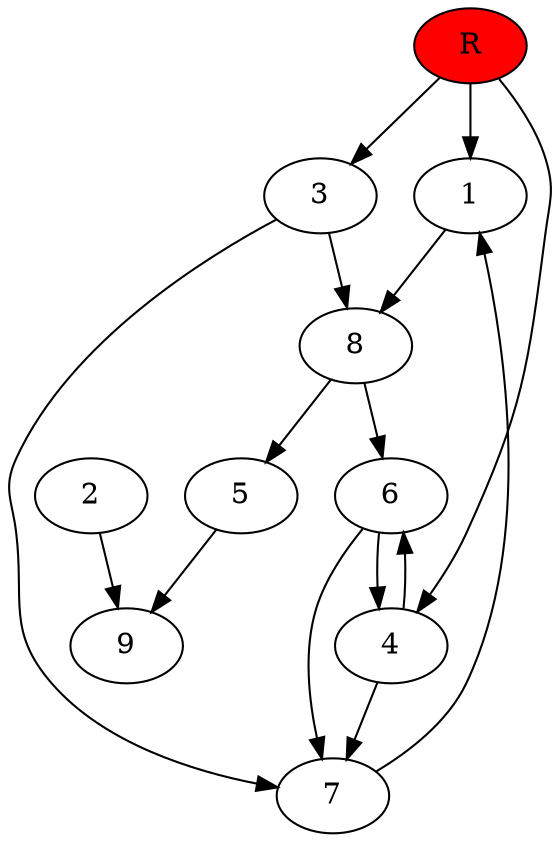 digraph prb78251 {
	1
	2
	3
	4
	5
	6
	7
	8
	R [fillcolor="#ff0000" style=filled]
	1 -> 8
	2 -> 9
	3 -> 7
	3 -> 8
	4 -> 6
	4 -> 7
	5 -> 9
	6 -> 4
	6 -> 7
	7 -> 1
	8 -> 5
	8 -> 6
	R -> 1
	R -> 3
	R -> 4
}

